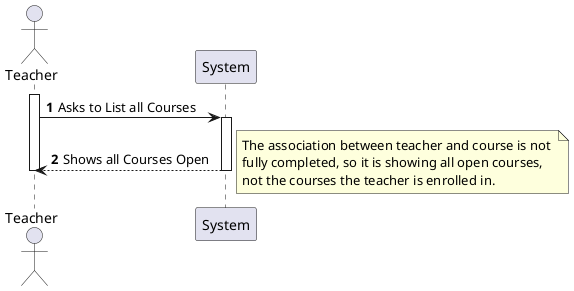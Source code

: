 @startuml
autonumber

autoactivate on

actor Teacher
activate Teacher


Teacher -> System: Asks to List all Courses
System --> Teacher: Shows all Courses Open
note right : The association between teacher and course is not \nfully completed, so it is showing all open courses, \nnot the courses the teacher is enrolled in.

deactivate Teacher

@enduml